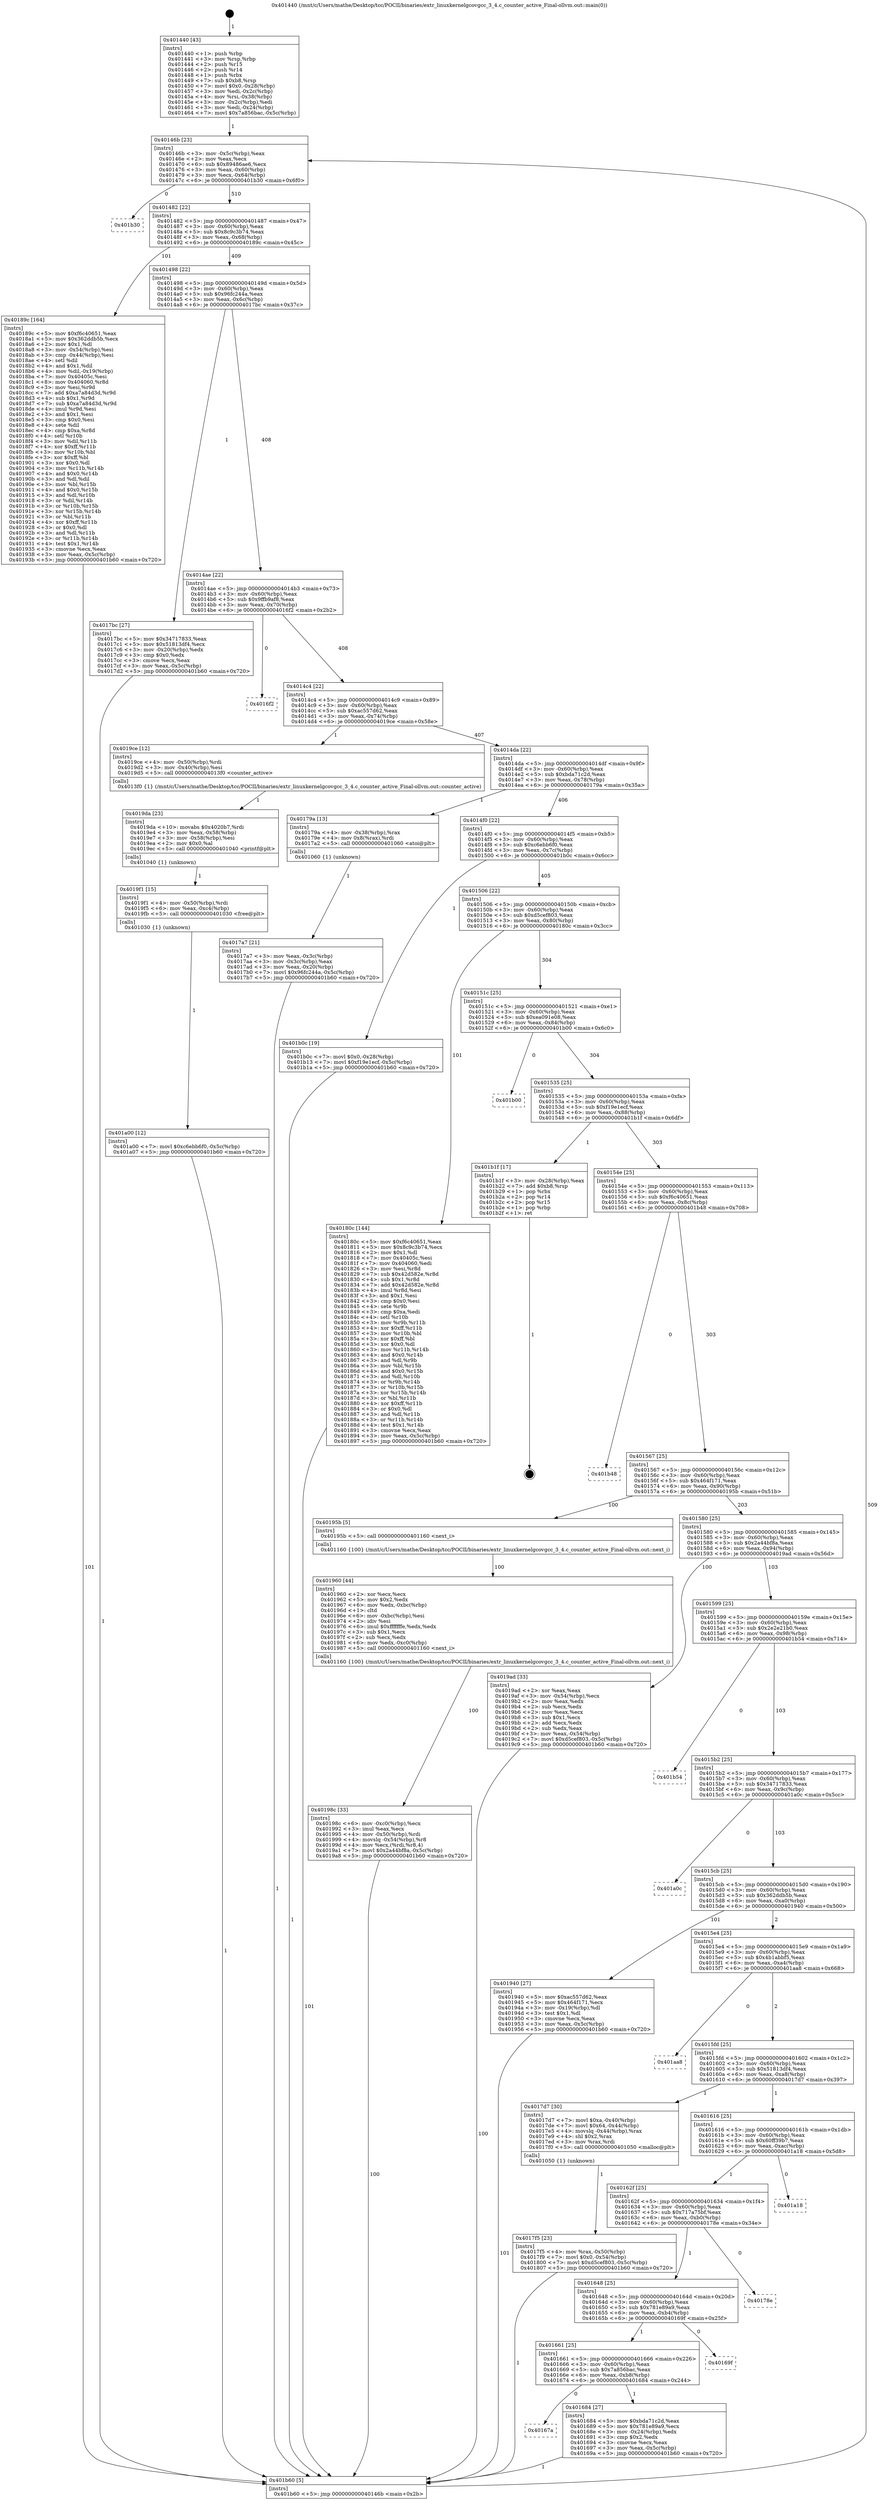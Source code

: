 digraph "0x401440" {
  label = "0x401440 (/mnt/c/Users/mathe/Desktop/tcc/POCII/binaries/extr_linuxkernelgcovgcc_3_4.c_counter_active_Final-ollvm.out::main(0))"
  labelloc = "t"
  node[shape=record]

  Entry [label="",width=0.3,height=0.3,shape=circle,fillcolor=black,style=filled]
  "0x40146b" [label="{
     0x40146b [23]\l
     | [instrs]\l
     &nbsp;&nbsp;0x40146b \<+3\>: mov -0x5c(%rbp),%eax\l
     &nbsp;&nbsp;0x40146e \<+2\>: mov %eax,%ecx\l
     &nbsp;&nbsp;0x401470 \<+6\>: sub $0x89486ae6,%ecx\l
     &nbsp;&nbsp;0x401476 \<+3\>: mov %eax,-0x60(%rbp)\l
     &nbsp;&nbsp;0x401479 \<+3\>: mov %ecx,-0x64(%rbp)\l
     &nbsp;&nbsp;0x40147c \<+6\>: je 0000000000401b30 \<main+0x6f0\>\l
  }"]
  "0x401b30" [label="{
     0x401b30\l
  }", style=dashed]
  "0x401482" [label="{
     0x401482 [22]\l
     | [instrs]\l
     &nbsp;&nbsp;0x401482 \<+5\>: jmp 0000000000401487 \<main+0x47\>\l
     &nbsp;&nbsp;0x401487 \<+3\>: mov -0x60(%rbp),%eax\l
     &nbsp;&nbsp;0x40148a \<+5\>: sub $0x8c9c3b74,%eax\l
     &nbsp;&nbsp;0x40148f \<+3\>: mov %eax,-0x68(%rbp)\l
     &nbsp;&nbsp;0x401492 \<+6\>: je 000000000040189c \<main+0x45c\>\l
  }"]
  Exit [label="",width=0.3,height=0.3,shape=circle,fillcolor=black,style=filled,peripheries=2]
  "0x40189c" [label="{
     0x40189c [164]\l
     | [instrs]\l
     &nbsp;&nbsp;0x40189c \<+5\>: mov $0xf6c40651,%eax\l
     &nbsp;&nbsp;0x4018a1 \<+5\>: mov $0x362ddb5b,%ecx\l
     &nbsp;&nbsp;0x4018a6 \<+2\>: mov $0x1,%dl\l
     &nbsp;&nbsp;0x4018a8 \<+3\>: mov -0x54(%rbp),%esi\l
     &nbsp;&nbsp;0x4018ab \<+3\>: cmp -0x44(%rbp),%esi\l
     &nbsp;&nbsp;0x4018ae \<+4\>: setl %dil\l
     &nbsp;&nbsp;0x4018b2 \<+4\>: and $0x1,%dil\l
     &nbsp;&nbsp;0x4018b6 \<+4\>: mov %dil,-0x19(%rbp)\l
     &nbsp;&nbsp;0x4018ba \<+7\>: mov 0x40405c,%esi\l
     &nbsp;&nbsp;0x4018c1 \<+8\>: mov 0x404060,%r8d\l
     &nbsp;&nbsp;0x4018c9 \<+3\>: mov %esi,%r9d\l
     &nbsp;&nbsp;0x4018cc \<+7\>: add $0xa7a84d3d,%r9d\l
     &nbsp;&nbsp;0x4018d3 \<+4\>: sub $0x1,%r9d\l
     &nbsp;&nbsp;0x4018d7 \<+7\>: sub $0xa7a84d3d,%r9d\l
     &nbsp;&nbsp;0x4018de \<+4\>: imul %r9d,%esi\l
     &nbsp;&nbsp;0x4018e2 \<+3\>: and $0x1,%esi\l
     &nbsp;&nbsp;0x4018e5 \<+3\>: cmp $0x0,%esi\l
     &nbsp;&nbsp;0x4018e8 \<+4\>: sete %dil\l
     &nbsp;&nbsp;0x4018ec \<+4\>: cmp $0xa,%r8d\l
     &nbsp;&nbsp;0x4018f0 \<+4\>: setl %r10b\l
     &nbsp;&nbsp;0x4018f4 \<+3\>: mov %dil,%r11b\l
     &nbsp;&nbsp;0x4018f7 \<+4\>: xor $0xff,%r11b\l
     &nbsp;&nbsp;0x4018fb \<+3\>: mov %r10b,%bl\l
     &nbsp;&nbsp;0x4018fe \<+3\>: xor $0xff,%bl\l
     &nbsp;&nbsp;0x401901 \<+3\>: xor $0x0,%dl\l
     &nbsp;&nbsp;0x401904 \<+3\>: mov %r11b,%r14b\l
     &nbsp;&nbsp;0x401907 \<+4\>: and $0x0,%r14b\l
     &nbsp;&nbsp;0x40190b \<+3\>: and %dl,%dil\l
     &nbsp;&nbsp;0x40190e \<+3\>: mov %bl,%r15b\l
     &nbsp;&nbsp;0x401911 \<+4\>: and $0x0,%r15b\l
     &nbsp;&nbsp;0x401915 \<+3\>: and %dl,%r10b\l
     &nbsp;&nbsp;0x401918 \<+3\>: or %dil,%r14b\l
     &nbsp;&nbsp;0x40191b \<+3\>: or %r10b,%r15b\l
     &nbsp;&nbsp;0x40191e \<+3\>: xor %r15b,%r14b\l
     &nbsp;&nbsp;0x401921 \<+3\>: or %bl,%r11b\l
     &nbsp;&nbsp;0x401924 \<+4\>: xor $0xff,%r11b\l
     &nbsp;&nbsp;0x401928 \<+3\>: or $0x0,%dl\l
     &nbsp;&nbsp;0x40192b \<+3\>: and %dl,%r11b\l
     &nbsp;&nbsp;0x40192e \<+3\>: or %r11b,%r14b\l
     &nbsp;&nbsp;0x401931 \<+4\>: test $0x1,%r14b\l
     &nbsp;&nbsp;0x401935 \<+3\>: cmovne %ecx,%eax\l
     &nbsp;&nbsp;0x401938 \<+3\>: mov %eax,-0x5c(%rbp)\l
     &nbsp;&nbsp;0x40193b \<+5\>: jmp 0000000000401b60 \<main+0x720\>\l
  }"]
  "0x401498" [label="{
     0x401498 [22]\l
     | [instrs]\l
     &nbsp;&nbsp;0x401498 \<+5\>: jmp 000000000040149d \<main+0x5d\>\l
     &nbsp;&nbsp;0x40149d \<+3\>: mov -0x60(%rbp),%eax\l
     &nbsp;&nbsp;0x4014a0 \<+5\>: sub $0x96fc244a,%eax\l
     &nbsp;&nbsp;0x4014a5 \<+3\>: mov %eax,-0x6c(%rbp)\l
     &nbsp;&nbsp;0x4014a8 \<+6\>: je 00000000004017bc \<main+0x37c\>\l
  }"]
  "0x401a00" [label="{
     0x401a00 [12]\l
     | [instrs]\l
     &nbsp;&nbsp;0x401a00 \<+7\>: movl $0xc6ebb6f0,-0x5c(%rbp)\l
     &nbsp;&nbsp;0x401a07 \<+5\>: jmp 0000000000401b60 \<main+0x720\>\l
  }"]
  "0x4017bc" [label="{
     0x4017bc [27]\l
     | [instrs]\l
     &nbsp;&nbsp;0x4017bc \<+5\>: mov $0x34717833,%eax\l
     &nbsp;&nbsp;0x4017c1 \<+5\>: mov $0x51813df4,%ecx\l
     &nbsp;&nbsp;0x4017c6 \<+3\>: mov -0x20(%rbp),%edx\l
     &nbsp;&nbsp;0x4017c9 \<+3\>: cmp $0x0,%edx\l
     &nbsp;&nbsp;0x4017cc \<+3\>: cmove %ecx,%eax\l
     &nbsp;&nbsp;0x4017cf \<+3\>: mov %eax,-0x5c(%rbp)\l
     &nbsp;&nbsp;0x4017d2 \<+5\>: jmp 0000000000401b60 \<main+0x720\>\l
  }"]
  "0x4014ae" [label="{
     0x4014ae [22]\l
     | [instrs]\l
     &nbsp;&nbsp;0x4014ae \<+5\>: jmp 00000000004014b3 \<main+0x73\>\l
     &nbsp;&nbsp;0x4014b3 \<+3\>: mov -0x60(%rbp),%eax\l
     &nbsp;&nbsp;0x4014b6 \<+5\>: sub $0x9ffb9af8,%eax\l
     &nbsp;&nbsp;0x4014bb \<+3\>: mov %eax,-0x70(%rbp)\l
     &nbsp;&nbsp;0x4014be \<+6\>: je 00000000004016f2 \<main+0x2b2\>\l
  }"]
  "0x4019f1" [label="{
     0x4019f1 [15]\l
     | [instrs]\l
     &nbsp;&nbsp;0x4019f1 \<+4\>: mov -0x50(%rbp),%rdi\l
     &nbsp;&nbsp;0x4019f5 \<+6\>: mov %eax,-0xc4(%rbp)\l
     &nbsp;&nbsp;0x4019fb \<+5\>: call 0000000000401030 \<free@plt\>\l
     | [calls]\l
     &nbsp;&nbsp;0x401030 \{1\} (unknown)\l
  }"]
  "0x4016f2" [label="{
     0x4016f2\l
  }", style=dashed]
  "0x4014c4" [label="{
     0x4014c4 [22]\l
     | [instrs]\l
     &nbsp;&nbsp;0x4014c4 \<+5\>: jmp 00000000004014c9 \<main+0x89\>\l
     &nbsp;&nbsp;0x4014c9 \<+3\>: mov -0x60(%rbp),%eax\l
     &nbsp;&nbsp;0x4014cc \<+5\>: sub $0xac557d62,%eax\l
     &nbsp;&nbsp;0x4014d1 \<+3\>: mov %eax,-0x74(%rbp)\l
     &nbsp;&nbsp;0x4014d4 \<+6\>: je 00000000004019ce \<main+0x58e\>\l
  }"]
  "0x4019da" [label="{
     0x4019da [23]\l
     | [instrs]\l
     &nbsp;&nbsp;0x4019da \<+10\>: movabs $0x4020b7,%rdi\l
     &nbsp;&nbsp;0x4019e4 \<+3\>: mov %eax,-0x58(%rbp)\l
     &nbsp;&nbsp;0x4019e7 \<+3\>: mov -0x58(%rbp),%esi\l
     &nbsp;&nbsp;0x4019ea \<+2\>: mov $0x0,%al\l
     &nbsp;&nbsp;0x4019ec \<+5\>: call 0000000000401040 \<printf@plt\>\l
     | [calls]\l
     &nbsp;&nbsp;0x401040 \{1\} (unknown)\l
  }"]
  "0x4019ce" [label="{
     0x4019ce [12]\l
     | [instrs]\l
     &nbsp;&nbsp;0x4019ce \<+4\>: mov -0x50(%rbp),%rdi\l
     &nbsp;&nbsp;0x4019d2 \<+3\>: mov -0x40(%rbp),%esi\l
     &nbsp;&nbsp;0x4019d5 \<+5\>: call 00000000004013f0 \<counter_active\>\l
     | [calls]\l
     &nbsp;&nbsp;0x4013f0 \{1\} (/mnt/c/Users/mathe/Desktop/tcc/POCII/binaries/extr_linuxkernelgcovgcc_3_4.c_counter_active_Final-ollvm.out::counter_active)\l
  }"]
  "0x4014da" [label="{
     0x4014da [22]\l
     | [instrs]\l
     &nbsp;&nbsp;0x4014da \<+5\>: jmp 00000000004014df \<main+0x9f\>\l
     &nbsp;&nbsp;0x4014df \<+3\>: mov -0x60(%rbp),%eax\l
     &nbsp;&nbsp;0x4014e2 \<+5\>: sub $0xbda71c2d,%eax\l
     &nbsp;&nbsp;0x4014e7 \<+3\>: mov %eax,-0x78(%rbp)\l
     &nbsp;&nbsp;0x4014ea \<+6\>: je 000000000040179a \<main+0x35a\>\l
  }"]
  "0x40198c" [label="{
     0x40198c [33]\l
     | [instrs]\l
     &nbsp;&nbsp;0x40198c \<+6\>: mov -0xc0(%rbp),%ecx\l
     &nbsp;&nbsp;0x401992 \<+3\>: imul %eax,%ecx\l
     &nbsp;&nbsp;0x401995 \<+4\>: mov -0x50(%rbp),%rdi\l
     &nbsp;&nbsp;0x401999 \<+4\>: movslq -0x54(%rbp),%r8\l
     &nbsp;&nbsp;0x40199d \<+4\>: mov %ecx,(%rdi,%r8,4)\l
     &nbsp;&nbsp;0x4019a1 \<+7\>: movl $0x2a44bf8a,-0x5c(%rbp)\l
     &nbsp;&nbsp;0x4019a8 \<+5\>: jmp 0000000000401b60 \<main+0x720\>\l
  }"]
  "0x40179a" [label="{
     0x40179a [13]\l
     | [instrs]\l
     &nbsp;&nbsp;0x40179a \<+4\>: mov -0x38(%rbp),%rax\l
     &nbsp;&nbsp;0x40179e \<+4\>: mov 0x8(%rax),%rdi\l
     &nbsp;&nbsp;0x4017a2 \<+5\>: call 0000000000401060 \<atoi@plt\>\l
     | [calls]\l
     &nbsp;&nbsp;0x401060 \{1\} (unknown)\l
  }"]
  "0x4014f0" [label="{
     0x4014f0 [22]\l
     | [instrs]\l
     &nbsp;&nbsp;0x4014f0 \<+5\>: jmp 00000000004014f5 \<main+0xb5\>\l
     &nbsp;&nbsp;0x4014f5 \<+3\>: mov -0x60(%rbp),%eax\l
     &nbsp;&nbsp;0x4014f8 \<+5\>: sub $0xc6ebb6f0,%eax\l
     &nbsp;&nbsp;0x4014fd \<+3\>: mov %eax,-0x7c(%rbp)\l
     &nbsp;&nbsp;0x401500 \<+6\>: je 0000000000401b0c \<main+0x6cc\>\l
  }"]
  "0x401960" [label="{
     0x401960 [44]\l
     | [instrs]\l
     &nbsp;&nbsp;0x401960 \<+2\>: xor %ecx,%ecx\l
     &nbsp;&nbsp;0x401962 \<+5\>: mov $0x2,%edx\l
     &nbsp;&nbsp;0x401967 \<+6\>: mov %edx,-0xbc(%rbp)\l
     &nbsp;&nbsp;0x40196d \<+1\>: cltd\l
     &nbsp;&nbsp;0x40196e \<+6\>: mov -0xbc(%rbp),%esi\l
     &nbsp;&nbsp;0x401974 \<+2\>: idiv %esi\l
     &nbsp;&nbsp;0x401976 \<+6\>: imul $0xfffffffe,%edx,%edx\l
     &nbsp;&nbsp;0x40197c \<+3\>: sub $0x1,%ecx\l
     &nbsp;&nbsp;0x40197f \<+2\>: sub %ecx,%edx\l
     &nbsp;&nbsp;0x401981 \<+6\>: mov %edx,-0xc0(%rbp)\l
     &nbsp;&nbsp;0x401987 \<+5\>: call 0000000000401160 \<next_i\>\l
     | [calls]\l
     &nbsp;&nbsp;0x401160 \{100\} (/mnt/c/Users/mathe/Desktop/tcc/POCII/binaries/extr_linuxkernelgcovgcc_3_4.c_counter_active_Final-ollvm.out::next_i)\l
  }"]
  "0x401b0c" [label="{
     0x401b0c [19]\l
     | [instrs]\l
     &nbsp;&nbsp;0x401b0c \<+7\>: movl $0x0,-0x28(%rbp)\l
     &nbsp;&nbsp;0x401b13 \<+7\>: movl $0xf19e1ecf,-0x5c(%rbp)\l
     &nbsp;&nbsp;0x401b1a \<+5\>: jmp 0000000000401b60 \<main+0x720\>\l
  }"]
  "0x401506" [label="{
     0x401506 [22]\l
     | [instrs]\l
     &nbsp;&nbsp;0x401506 \<+5\>: jmp 000000000040150b \<main+0xcb\>\l
     &nbsp;&nbsp;0x40150b \<+3\>: mov -0x60(%rbp),%eax\l
     &nbsp;&nbsp;0x40150e \<+5\>: sub $0xd5cef803,%eax\l
     &nbsp;&nbsp;0x401513 \<+3\>: mov %eax,-0x80(%rbp)\l
     &nbsp;&nbsp;0x401516 \<+6\>: je 000000000040180c \<main+0x3cc\>\l
  }"]
  "0x4017f5" [label="{
     0x4017f5 [23]\l
     | [instrs]\l
     &nbsp;&nbsp;0x4017f5 \<+4\>: mov %rax,-0x50(%rbp)\l
     &nbsp;&nbsp;0x4017f9 \<+7\>: movl $0x0,-0x54(%rbp)\l
     &nbsp;&nbsp;0x401800 \<+7\>: movl $0xd5cef803,-0x5c(%rbp)\l
     &nbsp;&nbsp;0x401807 \<+5\>: jmp 0000000000401b60 \<main+0x720\>\l
  }"]
  "0x40180c" [label="{
     0x40180c [144]\l
     | [instrs]\l
     &nbsp;&nbsp;0x40180c \<+5\>: mov $0xf6c40651,%eax\l
     &nbsp;&nbsp;0x401811 \<+5\>: mov $0x8c9c3b74,%ecx\l
     &nbsp;&nbsp;0x401816 \<+2\>: mov $0x1,%dl\l
     &nbsp;&nbsp;0x401818 \<+7\>: mov 0x40405c,%esi\l
     &nbsp;&nbsp;0x40181f \<+7\>: mov 0x404060,%edi\l
     &nbsp;&nbsp;0x401826 \<+3\>: mov %esi,%r8d\l
     &nbsp;&nbsp;0x401829 \<+7\>: sub $0x42d582e,%r8d\l
     &nbsp;&nbsp;0x401830 \<+4\>: sub $0x1,%r8d\l
     &nbsp;&nbsp;0x401834 \<+7\>: add $0x42d582e,%r8d\l
     &nbsp;&nbsp;0x40183b \<+4\>: imul %r8d,%esi\l
     &nbsp;&nbsp;0x40183f \<+3\>: and $0x1,%esi\l
     &nbsp;&nbsp;0x401842 \<+3\>: cmp $0x0,%esi\l
     &nbsp;&nbsp;0x401845 \<+4\>: sete %r9b\l
     &nbsp;&nbsp;0x401849 \<+3\>: cmp $0xa,%edi\l
     &nbsp;&nbsp;0x40184c \<+4\>: setl %r10b\l
     &nbsp;&nbsp;0x401850 \<+3\>: mov %r9b,%r11b\l
     &nbsp;&nbsp;0x401853 \<+4\>: xor $0xff,%r11b\l
     &nbsp;&nbsp;0x401857 \<+3\>: mov %r10b,%bl\l
     &nbsp;&nbsp;0x40185a \<+3\>: xor $0xff,%bl\l
     &nbsp;&nbsp;0x40185d \<+3\>: xor $0x0,%dl\l
     &nbsp;&nbsp;0x401860 \<+3\>: mov %r11b,%r14b\l
     &nbsp;&nbsp;0x401863 \<+4\>: and $0x0,%r14b\l
     &nbsp;&nbsp;0x401867 \<+3\>: and %dl,%r9b\l
     &nbsp;&nbsp;0x40186a \<+3\>: mov %bl,%r15b\l
     &nbsp;&nbsp;0x40186d \<+4\>: and $0x0,%r15b\l
     &nbsp;&nbsp;0x401871 \<+3\>: and %dl,%r10b\l
     &nbsp;&nbsp;0x401874 \<+3\>: or %r9b,%r14b\l
     &nbsp;&nbsp;0x401877 \<+3\>: or %r10b,%r15b\l
     &nbsp;&nbsp;0x40187a \<+3\>: xor %r15b,%r14b\l
     &nbsp;&nbsp;0x40187d \<+3\>: or %bl,%r11b\l
     &nbsp;&nbsp;0x401880 \<+4\>: xor $0xff,%r11b\l
     &nbsp;&nbsp;0x401884 \<+3\>: or $0x0,%dl\l
     &nbsp;&nbsp;0x401887 \<+3\>: and %dl,%r11b\l
     &nbsp;&nbsp;0x40188a \<+3\>: or %r11b,%r14b\l
     &nbsp;&nbsp;0x40188d \<+4\>: test $0x1,%r14b\l
     &nbsp;&nbsp;0x401891 \<+3\>: cmovne %ecx,%eax\l
     &nbsp;&nbsp;0x401894 \<+3\>: mov %eax,-0x5c(%rbp)\l
     &nbsp;&nbsp;0x401897 \<+5\>: jmp 0000000000401b60 \<main+0x720\>\l
  }"]
  "0x40151c" [label="{
     0x40151c [25]\l
     | [instrs]\l
     &nbsp;&nbsp;0x40151c \<+5\>: jmp 0000000000401521 \<main+0xe1\>\l
     &nbsp;&nbsp;0x401521 \<+3\>: mov -0x60(%rbp),%eax\l
     &nbsp;&nbsp;0x401524 \<+5\>: sub $0xea091e08,%eax\l
     &nbsp;&nbsp;0x401529 \<+6\>: mov %eax,-0x84(%rbp)\l
     &nbsp;&nbsp;0x40152f \<+6\>: je 0000000000401b00 \<main+0x6c0\>\l
  }"]
  "0x4017a7" [label="{
     0x4017a7 [21]\l
     | [instrs]\l
     &nbsp;&nbsp;0x4017a7 \<+3\>: mov %eax,-0x3c(%rbp)\l
     &nbsp;&nbsp;0x4017aa \<+3\>: mov -0x3c(%rbp),%eax\l
     &nbsp;&nbsp;0x4017ad \<+3\>: mov %eax,-0x20(%rbp)\l
     &nbsp;&nbsp;0x4017b0 \<+7\>: movl $0x96fc244a,-0x5c(%rbp)\l
     &nbsp;&nbsp;0x4017b7 \<+5\>: jmp 0000000000401b60 \<main+0x720\>\l
  }"]
  "0x401b00" [label="{
     0x401b00\l
  }", style=dashed]
  "0x401535" [label="{
     0x401535 [25]\l
     | [instrs]\l
     &nbsp;&nbsp;0x401535 \<+5\>: jmp 000000000040153a \<main+0xfa\>\l
     &nbsp;&nbsp;0x40153a \<+3\>: mov -0x60(%rbp),%eax\l
     &nbsp;&nbsp;0x40153d \<+5\>: sub $0xf19e1ecf,%eax\l
     &nbsp;&nbsp;0x401542 \<+6\>: mov %eax,-0x88(%rbp)\l
     &nbsp;&nbsp;0x401548 \<+6\>: je 0000000000401b1f \<main+0x6df\>\l
  }"]
  "0x401440" [label="{
     0x401440 [43]\l
     | [instrs]\l
     &nbsp;&nbsp;0x401440 \<+1\>: push %rbp\l
     &nbsp;&nbsp;0x401441 \<+3\>: mov %rsp,%rbp\l
     &nbsp;&nbsp;0x401444 \<+2\>: push %r15\l
     &nbsp;&nbsp;0x401446 \<+2\>: push %r14\l
     &nbsp;&nbsp;0x401448 \<+1\>: push %rbx\l
     &nbsp;&nbsp;0x401449 \<+7\>: sub $0xb8,%rsp\l
     &nbsp;&nbsp;0x401450 \<+7\>: movl $0x0,-0x28(%rbp)\l
     &nbsp;&nbsp;0x401457 \<+3\>: mov %edi,-0x2c(%rbp)\l
     &nbsp;&nbsp;0x40145a \<+4\>: mov %rsi,-0x38(%rbp)\l
     &nbsp;&nbsp;0x40145e \<+3\>: mov -0x2c(%rbp),%edi\l
     &nbsp;&nbsp;0x401461 \<+3\>: mov %edi,-0x24(%rbp)\l
     &nbsp;&nbsp;0x401464 \<+7\>: movl $0x7a856bac,-0x5c(%rbp)\l
  }"]
  "0x401b1f" [label="{
     0x401b1f [17]\l
     | [instrs]\l
     &nbsp;&nbsp;0x401b1f \<+3\>: mov -0x28(%rbp),%eax\l
     &nbsp;&nbsp;0x401b22 \<+7\>: add $0xb8,%rsp\l
     &nbsp;&nbsp;0x401b29 \<+1\>: pop %rbx\l
     &nbsp;&nbsp;0x401b2a \<+2\>: pop %r14\l
     &nbsp;&nbsp;0x401b2c \<+2\>: pop %r15\l
     &nbsp;&nbsp;0x401b2e \<+1\>: pop %rbp\l
     &nbsp;&nbsp;0x401b2f \<+1\>: ret\l
  }"]
  "0x40154e" [label="{
     0x40154e [25]\l
     | [instrs]\l
     &nbsp;&nbsp;0x40154e \<+5\>: jmp 0000000000401553 \<main+0x113\>\l
     &nbsp;&nbsp;0x401553 \<+3\>: mov -0x60(%rbp),%eax\l
     &nbsp;&nbsp;0x401556 \<+5\>: sub $0xf6c40651,%eax\l
     &nbsp;&nbsp;0x40155b \<+6\>: mov %eax,-0x8c(%rbp)\l
     &nbsp;&nbsp;0x401561 \<+6\>: je 0000000000401b48 \<main+0x708\>\l
  }"]
  "0x401b60" [label="{
     0x401b60 [5]\l
     | [instrs]\l
     &nbsp;&nbsp;0x401b60 \<+5\>: jmp 000000000040146b \<main+0x2b\>\l
  }"]
  "0x401b48" [label="{
     0x401b48\l
  }", style=dashed]
  "0x401567" [label="{
     0x401567 [25]\l
     | [instrs]\l
     &nbsp;&nbsp;0x401567 \<+5\>: jmp 000000000040156c \<main+0x12c\>\l
     &nbsp;&nbsp;0x40156c \<+3\>: mov -0x60(%rbp),%eax\l
     &nbsp;&nbsp;0x40156f \<+5\>: sub $0x464f171,%eax\l
     &nbsp;&nbsp;0x401574 \<+6\>: mov %eax,-0x90(%rbp)\l
     &nbsp;&nbsp;0x40157a \<+6\>: je 000000000040195b \<main+0x51b\>\l
  }"]
  "0x40167a" [label="{
     0x40167a\l
  }", style=dashed]
  "0x40195b" [label="{
     0x40195b [5]\l
     | [instrs]\l
     &nbsp;&nbsp;0x40195b \<+5\>: call 0000000000401160 \<next_i\>\l
     | [calls]\l
     &nbsp;&nbsp;0x401160 \{100\} (/mnt/c/Users/mathe/Desktop/tcc/POCII/binaries/extr_linuxkernelgcovgcc_3_4.c_counter_active_Final-ollvm.out::next_i)\l
  }"]
  "0x401580" [label="{
     0x401580 [25]\l
     | [instrs]\l
     &nbsp;&nbsp;0x401580 \<+5\>: jmp 0000000000401585 \<main+0x145\>\l
     &nbsp;&nbsp;0x401585 \<+3\>: mov -0x60(%rbp),%eax\l
     &nbsp;&nbsp;0x401588 \<+5\>: sub $0x2a44bf8a,%eax\l
     &nbsp;&nbsp;0x40158d \<+6\>: mov %eax,-0x94(%rbp)\l
     &nbsp;&nbsp;0x401593 \<+6\>: je 00000000004019ad \<main+0x56d\>\l
  }"]
  "0x401684" [label="{
     0x401684 [27]\l
     | [instrs]\l
     &nbsp;&nbsp;0x401684 \<+5\>: mov $0xbda71c2d,%eax\l
     &nbsp;&nbsp;0x401689 \<+5\>: mov $0x781e89a9,%ecx\l
     &nbsp;&nbsp;0x40168e \<+3\>: mov -0x24(%rbp),%edx\l
     &nbsp;&nbsp;0x401691 \<+3\>: cmp $0x2,%edx\l
     &nbsp;&nbsp;0x401694 \<+3\>: cmovne %ecx,%eax\l
     &nbsp;&nbsp;0x401697 \<+3\>: mov %eax,-0x5c(%rbp)\l
     &nbsp;&nbsp;0x40169a \<+5\>: jmp 0000000000401b60 \<main+0x720\>\l
  }"]
  "0x4019ad" [label="{
     0x4019ad [33]\l
     | [instrs]\l
     &nbsp;&nbsp;0x4019ad \<+2\>: xor %eax,%eax\l
     &nbsp;&nbsp;0x4019af \<+3\>: mov -0x54(%rbp),%ecx\l
     &nbsp;&nbsp;0x4019b2 \<+2\>: mov %eax,%edx\l
     &nbsp;&nbsp;0x4019b4 \<+2\>: sub %ecx,%edx\l
     &nbsp;&nbsp;0x4019b6 \<+2\>: mov %eax,%ecx\l
     &nbsp;&nbsp;0x4019b8 \<+3\>: sub $0x1,%ecx\l
     &nbsp;&nbsp;0x4019bb \<+2\>: add %ecx,%edx\l
     &nbsp;&nbsp;0x4019bd \<+2\>: sub %edx,%eax\l
     &nbsp;&nbsp;0x4019bf \<+3\>: mov %eax,-0x54(%rbp)\l
     &nbsp;&nbsp;0x4019c2 \<+7\>: movl $0xd5cef803,-0x5c(%rbp)\l
     &nbsp;&nbsp;0x4019c9 \<+5\>: jmp 0000000000401b60 \<main+0x720\>\l
  }"]
  "0x401599" [label="{
     0x401599 [25]\l
     | [instrs]\l
     &nbsp;&nbsp;0x401599 \<+5\>: jmp 000000000040159e \<main+0x15e\>\l
     &nbsp;&nbsp;0x40159e \<+3\>: mov -0x60(%rbp),%eax\l
     &nbsp;&nbsp;0x4015a1 \<+5\>: sub $0x2e2e21b0,%eax\l
     &nbsp;&nbsp;0x4015a6 \<+6\>: mov %eax,-0x98(%rbp)\l
     &nbsp;&nbsp;0x4015ac \<+6\>: je 0000000000401b54 \<main+0x714\>\l
  }"]
  "0x401661" [label="{
     0x401661 [25]\l
     | [instrs]\l
     &nbsp;&nbsp;0x401661 \<+5\>: jmp 0000000000401666 \<main+0x226\>\l
     &nbsp;&nbsp;0x401666 \<+3\>: mov -0x60(%rbp),%eax\l
     &nbsp;&nbsp;0x401669 \<+5\>: sub $0x7a856bac,%eax\l
     &nbsp;&nbsp;0x40166e \<+6\>: mov %eax,-0xb8(%rbp)\l
     &nbsp;&nbsp;0x401674 \<+6\>: je 0000000000401684 \<main+0x244\>\l
  }"]
  "0x401b54" [label="{
     0x401b54\l
  }", style=dashed]
  "0x4015b2" [label="{
     0x4015b2 [25]\l
     | [instrs]\l
     &nbsp;&nbsp;0x4015b2 \<+5\>: jmp 00000000004015b7 \<main+0x177\>\l
     &nbsp;&nbsp;0x4015b7 \<+3\>: mov -0x60(%rbp),%eax\l
     &nbsp;&nbsp;0x4015ba \<+5\>: sub $0x34717833,%eax\l
     &nbsp;&nbsp;0x4015bf \<+6\>: mov %eax,-0x9c(%rbp)\l
     &nbsp;&nbsp;0x4015c5 \<+6\>: je 0000000000401a0c \<main+0x5cc\>\l
  }"]
  "0x40169f" [label="{
     0x40169f\l
  }", style=dashed]
  "0x401a0c" [label="{
     0x401a0c\l
  }", style=dashed]
  "0x4015cb" [label="{
     0x4015cb [25]\l
     | [instrs]\l
     &nbsp;&nbsp;0x4015cb \<+5\>: jmp 00000000004015d0 \<main+0x190\>\l
     &nbsp;&nbsp;0x4015d0 \<+3\>: mov -0x60(%rbp),%eax\l
     &nbsp;&nbsp;0x4015d3 \<+5\>: sub $0x362ddb5b,%eax\l
     &nbsp;&nbsp;0x4015d8 \<+6\>: mov %eax,-0xa0(%rbp)\l
     &nbsp;&nbsp;0x4015de \<+6\>: je 0000000000401940 \<main+0x500\>\l
  }"]
  "0x401648" [label="{
     0x401648 [25]\l
     | [instrs]\l
     &nbsp;&nbsp;0x401648 \<+5\>: jmp 000000000040164d \<main+0x20d\>\l
     &nbsp;&nbsp;0x40164d \<+3\>: mov -0x60(%rbp),%eax\l
     &nbsp;&nbsp;0x401650 \<+5\>: sub $0x781e89a9,%eax\l
     &nbsp;&nbsp;0x401655 \<+6\>: mov %eax,-0xb4(%rbp)\l
     &nbsp;&nbsp;0x40165b \<+6\>: je 000000000040169f \<main+0x25f\>\l
  }"]
  "0x401940" [label="{
     0x401940 [27]\l
     | [instrs]\l
     &nbsp;&nbsp;0x401940 \<+5\>: mov $0xac557d62,%eax\l
     &nbsp;&nbsp;0x401945 \<+5\>: mov $0x464f171,%ecx\l
     &nbsp;&nbsp;0x40194a \<+3\>: mov -0x19(%rbp),%dl\l
     &nbsp;&nbsp;0x40194d \<+3\>: test $0x1,%dl\l
     &nbsp;&nbsp;0x401950 \<+3\>: cmovne %ecx,%eax\l
     &nbsp;&nbsp;0x401953 \<+3\>: mov %eax,-0x5c(%rbp)\l
     &nbsp;&nbsp;0x401956 \<+5\>: jmp 0000000000401b60 \<main+0x720\>\l
  }"]
  "0x4015e4" [label="{
     0x4015e4 [25]\l
     | [instrs]\l
     &nbsp;&nbsp;0x4015e4 \<+5\>: jmp 00000000004015e9 \<main+0x1a9\>\l
     &nbsp;&nbsp;0x4015e9 \<+3\>: mov -0x60(%rbp),%eax\l
     &nbsp;&nbsp;0x4015ec \<+5\>: sub $0x4b1abbf5,%eax\l
     &nbsp;&nbsp;0x4015f1 \<+6\>: mov %eax,-0xa4(%rbp)\l
     &nbsp;&nbsp;0x4015f7 \<+6\>: je 0000000000401aa8 \<main+0x668\>\l
  }"]
  "0x40178e" [label="{
     0x40178e\l
  }", style=dashed]
  "0x401aa8" [label="{
     0x401aa8\l
  }", style=dashed]
  "0x4015fd" [label="{
     0x4015fd [25]\l
     | [instrs]\l
     &nbsp;&nbsp;0x4015fd \<+5\>: jmp 0000000000401602 \<main+0x1c2\>\l
     &nbsp;&nbsp;0x401602 \<+3\>: mov -0x60(%rbp),%eax\l
     &nbsp;&nbsp;0x401605 \<+5\>: sub $0x51813df4,%eax\l
     &nbsp;&nbsp;0x40160a \<+6\>: mov %eax,-0xa8(%rbp)\l
     &nbsp;&nbsp;0x401610 \<+6\>: je 00000000004017d7 \<main+0x397\>\l
  }"]
  "0x40162f" [label="{
     0x40162f [25]\l
     | [instrs]\l
     &nbsp;&nbsp;0x40162f \<+5\>: jmp 0000000000401634 \<main+0x1f4\>\l
     &nbsp;&nbsp;0x401634 \<+3\>: mov -0x60(%rbp),%eax\l
     &nbsp;&nbsp;0x401637 \<+5\>: sub $0x717a75bf,%eax\l
     &nbsp;&nbsp;0x40163c \<+6\>: mov %eax,-0xb0(%rbp)\l
     &nbsp;&nbsp;0x401642 \<+6\>: je 000000000040178e \<main+0x34e\>\l
  }"]
  "0x4017d7" [label="{
     0x4017d7 [30]\l
     | [instrs]\l
     &nbsp;&nbsp;0x4017d7 \<+7\>: movl $0xa,-0x40(%rbp)\l
     &nbsp;&nbsp;0x4017de \<+7\>: movl $0x64,-0x44(%rbp)\l
     &nbsp;&nbsp;0x4017e5 \<+4\>: movslq -0x44(%rbp),%rax\l
     &nbsp;&nbsp;0x4017e9 \<+4\>: shl $0x2,%rax\l
     &nbsp;&nbsp;0x4017ed \<+3\>: mov %rax,%rdi\l
     &nbsp;&nbsp;0x4017f0 \<+5\>: call 0000000000401050 \<malloc@plt\>\l
     | [calls]\l
     &nbsp;&nbsp;0x401050 \{1\} (unknown)\l
  }"]
  "0x401616" [label="{
     0x401616 [25]\l
     | [instrs]\l
     &nbsp;&nbsp;0x401616 \<+5\>: jmp 000000000040161b \<main+0x1db\>\l
     &nbsp;&nbsp;0x40161b \<+3\>: mov -0x60(%rbp),%eax\l
     &nbsp;&nbsp;0x40161e \<+5\>: sub $0x60ff39b7,%eax\l
     &nbsp;&nbsp;0x401623 \<+6\>: mov %eax,-0xac(%rbp)\l
     &nbsp;&nbsp;0x401629 \<+6\>: je 0000000000401a18 \<main+0x5d8\>\l
  }"]
  "0x401a18" [label="{
     0x401a18\l
  }", style=dashed]
  Entry -> "0x401440" [label=" 1"]
  "0x40146b" -> "0x401b30" [label=" 0"]
  "0x40146b" -> "0x401482" [label=" 510"]
  "0x401b1f" -> Exit [label=" 1"]
  "0x401482" -> "0x40189c" [label=" 101"]
  "0x401482" -> "0x401498" [label=" 409"]
  "0x401b0c" -> "0x401b60" [label=" 1"]
  "0x401498" -> "0x4017bc" [label=" 1"]
  "0x401498" -> "0x4014ae" [label=" 408"]
  "0x401a00" -> "0x401b60" [label=" 1"]
  "0x4014ae" -> "0x4016f2" [label=" 0"]
  "0x4014ae" -> "0x4014c4" [label=" 408"]
  "0x4019f1" -> "0x401a00" [label=" 1"]
  "0x4014c4" -> "0x4019ce" [label=" 1"]
  "0x4014c4" -> "0x4014da" [label=" 407"]
  "0x4019da" -> "0x4019f1" [label=" 1"]
  "0x4014da" -> "0x40179a" [label=" 1"]
  "0x4014da" -> "0x4014f0" [label=" 406"]
  "0x4019ce" -> "0x4019da" [label=" 1"]
  "0x4014f0" -> "0x401b0c" [label=" 1"]
  "0x4014f0" -> "0x401506" [label=" 405"]
  "0x4019ad" -> "0x401b60" [label=" 100"]
  "0x401506" -> "0x40180c" [label=" 101"]
  "0x401506" -> "0x40151c" [label=" 304"]
  "0x40198c" -> "0x401b60" [label=" 100"]
  "0x40151c" -> "0x401b00" [label=" 0"]
  "0x40151c" -> "0x401535" [label=" 304"]
  "0x401960" -> "0x40198c" [label=" 100"]
  "0x401535" -> "0x401b1f" [label=" 1"]
  "0x401535" -> "0x40154e" [label=" 303"]
  "0x40195b" -> "0x401960" [label=" 100"]
  "0x40154e" -> "0x401b48" [label=" 0"]
  "0x40154e" -> "0x401567" [label=" 303"]
  "0x401940" -> "0x401b60" [label=" 101"]
  "0x401567" -> "0x40195b" [label=" 100"]
  "0x401567" -> "0x401580" [label=" 203"]
  "0x40189c" -> "0x401b60" [label=" 101"]
  "0x401580" -> "0x4019ad" [label=" 100"]
  "0x401580" -> "0x401599" [label=" 103"]
  "0x40180c" -> "0x401b60" [label=" 101"]
  "0x401599" -> "0x401b54" [label=" 0"]
  "0x401599" -> "0x4015b2" [label=" 103"]
  "0x4017d7" -> "0x4017f5" [label=" 1"]
  "0x4015b2" -> "0x401a0c" [label=" 0"]
  "0x4015b2" -> "0x4015cb" [label=" 103"]
  "0x4017bc" -> "0x401b60" [label=" 1"]
  "0x4015cb" -> "0x401940" [label=" 101"]
  "0x4015cb" -> "0x4015e4" [label=" 2"]
  "0x40179a" -> "0x4017a7" [label=" 1"]
  "0x4015e4" -> "0x401aa8" [label=" 0"]
  "0x4015e4" -> "0x4015fd" [label=" 2"]
  "0x401b60" -> "0x40146b" [label=" 509"]
  "0x4015fd" -> "0x4017d7" [label=" 1"]
  "0x4015fd" -> "0x401616" [label=" 1"]
  "0x401684" -> "0x401b60" [label=" 1"]
  "0x401616" -> "0x401a18" [label=" 0"]
  "0x401616" -> "0x40162f" [label=" 1"]
  "0x401440" -> "0x40146b" [label=" 1"]
  "0x40162f" -> "0x40178e" [label=" 0"]
  "0x40162f" -> "0x401648" [label=" 1"]
  "0x4017a7" -> "0x401b60" [label=" 1"]
  "0x401648" -> "0x40169f" [label=" 0"]
  "0x401648" -> "0x401661" [label=" 1"]
  "0x4017f5" -> "0x401b60" [label=" 1"]
  "0x401661" -> "0x401684" [label=" 1"]
  "0x401661" -> "0x40167a" [label=" 0"]
}
